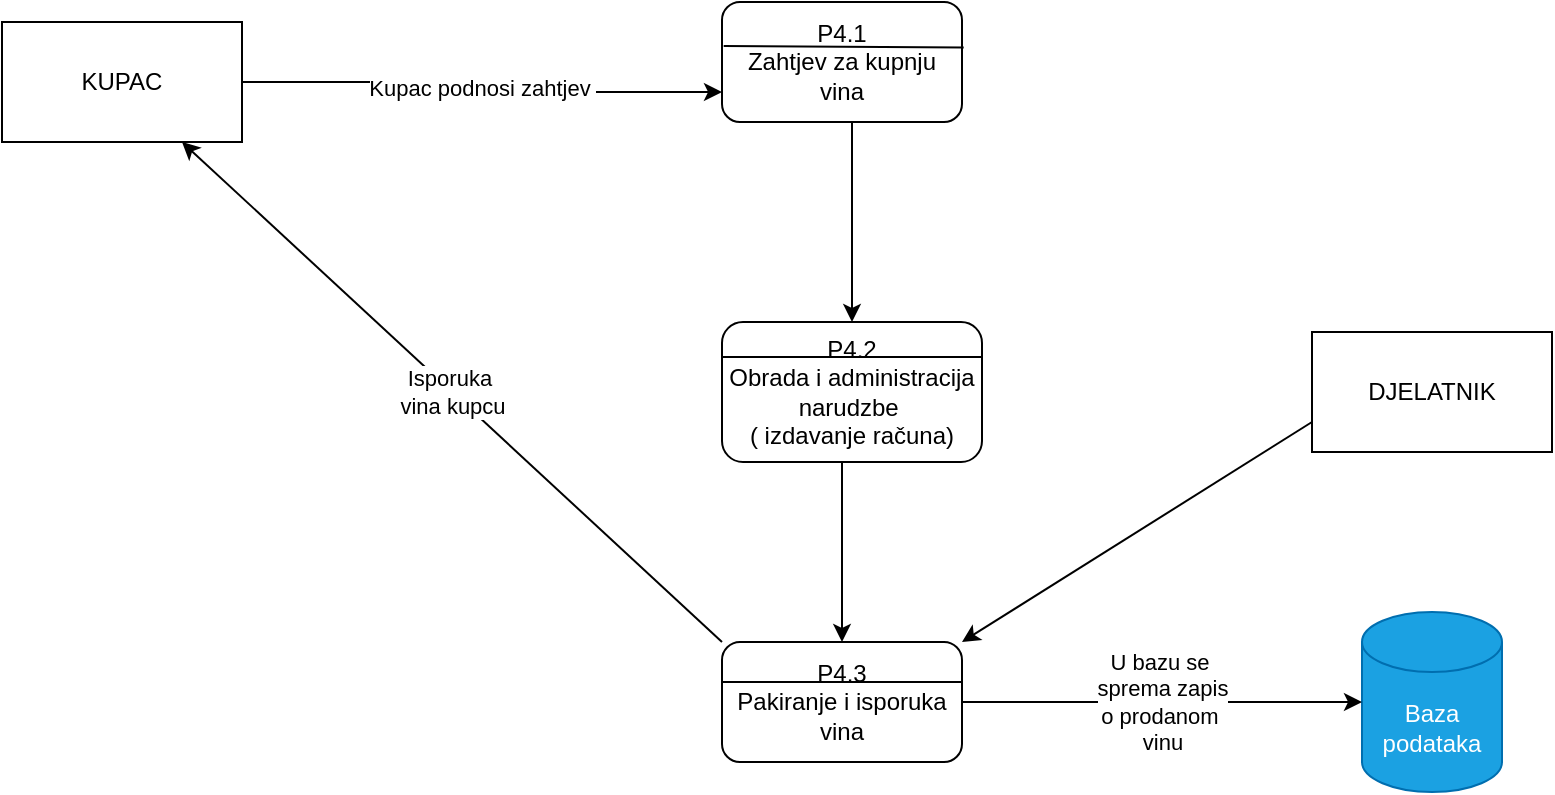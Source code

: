 <mxfile version="27.0.6">
  <diagram name="Page-3" id="9TzZ1uqGF0M_xpFSsuD3">
    <mxGraphModel dx="1042" dy="527" grid="1" gridSize="10" guides="1" tooltips="1" connect="1" arrows="1" fold="1" page="1" pageScale="1" pageWidth="827" pageHeight="1169" math="0" shadow="0">
      <root>
        <mxCell id="0" />
        <mxCell id="1" parent="0" />
        <mxCell id="3syt1zSSwUmMcx6NlKCd-8" value="Kupac podnosi zahtjev&amp;nbsp;" style="edgeStyle=orthogonalEdgeStyle;rounded=0;orthogonalLoop=1;jettySize=auto;html=1;exitX=1;exitY=0.5;exitDx=0;exitDy=0;entryX=0;entryY=0.75;entryDx=0;entryDy=0;" parent="1" source="3syt1zSSwUmMcx6NlKCd-1" target="3syt1zSSwUmMcx6NlKCd-2" edge="1">
          <mxGeometry relative="1" as="geometry" />
        </mxCell>
        <mxCell id="3syt1zSSwUmMcx6NlKCd-1" value="KUPAC" style="rounded=0;whiteSpace=wrap;html=1;" parent="1" vertex="1">
          <mxGeometry x="40" y="50" width="120" height="60" as="geometry" />
        </mxCell>
        <mxCell id="3syt1zSSwUmMcx6NlKCd-14" style="edgeStyle=orthogonalEdgeStyle;rounded=0;orthogonalLoop=1;jettySize=auto;html=1;entryX=0.5;entryY=0;entryDx=0;entryDy=0;" parent="1" source="3syt1zSSwUmMcx6NlKCd-2" target="3syt1zSSwUmMcx6NlKCd-3" edge="1">
          <mxGeometry relative="1" as="geometry">
            <Array as="points">
              <mxPoint x="465" y="140" />
              <mxPoint x="465" y="140" />
            </Array>
          </mxGeometry>
        </mxCell>
        <mxCell id="3syt1zSSwUmMcx6NlKCd-2" value="P4.1&lt;div&gt;Zahtjev za kupnju vina&lt;/div&gt;" style="rounded=1;whiteSpace=wrap;html=1;" parent="1" vertex="1">
          <mxGeometry x="400" y="40" width="120" height="60" as="geometry" />
        </mxCell>
        <mxCell id="epfMJy70rfp5bWERn1Uh-2" style="edgeStyle=orthogonalEdgeStyle;rounded=0;orthogonalLoop=1;jettySize=auto;html=1;exitX=0.5;exitY=1;exitDx=0;exitDy=0;entryX=0.5;entryY=0;entryDx=0;entryDy=0;" parent="1" source="3syt1zSSwUmMcx6NlKCd-3" target="3syt1zSSwUmMcx6NlKCd-5" edge="1">
          <mxGeometry relative="1" as="geometry">
            <Array as="points">
              <mxPoint x="460" y="270" />
            </Array>
          </mxGeometry>
        </mxCell>
        <mxCell id="3syt1zSSwUmMcx6NlKCd-3" value="P4.2&lt;div&gt;&lt;span style=&quot;background-color: transparent; color: light-dark(rgb(0, 0, 0), rgb(255, 255, 255));&quot;&gt;Obrada i administracija narudzbe&amp;nbsp;&lt;/span&gt;&lt;/div&gt;&lt;div&gt;( izdavanje računa)&lt;/div&gt;" style="rounded=1;whiteSpace=wrap;html=1;" parent="1" vertex="1">
          <mxGeometry x="400" y="200" width="130" height="70" as="geometry" />
        </mxCell>
        <mxCell id="3syt1zSSwUmMcx6NlKCd-5" value="P4.3&lt;div&gt;Pakiranje i isporuka vina&lt;/div&gt;" style="rounded=1;whiteSpace=wrap;html=1;" parent="1" vertex="1">
          <mxGeometry x="400" y="360" width="120" height="60" as="geometry" />
        </mxCell>
        <mxCell id="3syt1zSSwUmMcx6NlKCd-6" value="DJELATNIK" style="rounded=0;whiteSpace=wrap;html=1;" parent="1" vertex="1">
          <mxGeometry x="695" y="205" width="120" height="60" as="geometry" />
        </mxCell>
        <mxCell id="3syt1zSSwUmMcx6NlKCd-7" value="Baza podataka" style="shape=cylinder3;whiteSpace=wrap;html=1;boundedLbl=1;backgroundOutline=1;size=15;fillColor=#1ba1e2;fontColor=#ffffff;strokeColor=#006EAF;" parent="1" vertex="1">
          <mxGeometry x="720" y="345" width="70" height="90" as="geometry" />
        </mxCell>
        <mxCell id="3syt1zSSwUmMcx6NlKCd-13" value="Isporuka&amp;nbsp;&lt;div&gt;vina kupcu&lt;/div&gt;" style="endArrow=classic;html=1;rounded=0;exitX=0;exitY=0;exitDx=0;exitDy=0;entryX=0.75;entryY=1;entryDx=0;entryDy=0;" parent="1" source="3syt1zSSwUmMcx6NlKCd-5" target="3syt1zSSwUmMcx6NlKCd-1" edge="1">
          <mxGeometry width="50" height="50" relative="1" as="geometry">
            <mxPoint x="390" y="300" as="sourcePoint" />
            <mxPoint x="440" y="250" as="targetPoint" />
          </mxGeometry>
        </mxCell>
        <mxCell id="3syt1zSSwUmMcx6NlKCd-16" value="U bazu se&amp;nbsp;&lt;div&gt;sprema zapis&lt;/div&gt;&lt;div&gt;o prodanom&amp;nbsp;&lt;/div&gt;&lt;div&gt;vinu&lt;/div&gt;" style="endArrow=classic;html=1;rounded=0;exitX=1;exitY=0.5;exitDx=0;exitDy=0;entryX=0;entryY=0.5;entryDx=0;entryDy=0;entryPerimeter=0;" parent="1" source="3syt1zSSwUmMcx6NlKCd-5" target="3syt1zSSwUmMcx6NlKCd-7" edge="1">
          <mxGeometry width="50" height="50" relative="1" as="geometry">
            <mxPoint x="390" y="300" as="sourcePoint" />
            <mxPoint x="440" y="250" as="targetPoint" />
            <Array as="points">
              <mxPoint x="550" y="390" />
            </Array>
          </mxGeometry>
        </mxCell>
        <mxCell id="3syt1zSSwUmMcx6NlKCd-26" value="" style="endArrow=classic;html=1;rounded=0;exitX=0;exitY=0.75;exitDx=0;exitDy=0;entryX=1;entryY=0;entryDx=0;entryDy=0;" parent="1" source="3syt1zSSwUmMcx6NlKCd-6" target="3syt1zSSwUmMcx6NlKCd-5" edge="1">
          <mxGeometry width="50" height="50" relative="1" as="geometry">
            <mxPoint x="390" y="300" as="sourcePoint" />
            <mxPoint x="530" y="250" as="targetPoint" />
            <Array as="points" />
          </mxGeometry>
        </mxCell>
        <mxCell id="j-RS9Aa45aK4MeALnXSv-2" value="" style="endArrow=none;html=1;rounded=0;exitX=0.007;exitY=0.367;exitDx=0;exitDy=0;exitPerimeter=0;entryX=1.007;entryY=0.38;entryDx=0;entryDy=0;entryPerimeter=0;elbow=vertical;" parent="1" source="3syt1zSSwUmMcx6NlKCd-2" target="3syt1zSSwUmMcx6NlKCd-2" edge="1">
          <mxGeometry width="50" height="50" relative="1" as="geometry">
            <mxPoint x="380" y="320" as="sourcePoint" />
            <mxPoint x="430" y="270" as="targetPoint" />
          </mxGeometry>
        </mxCell>
        <mxCell id="j-RS9Aa45aK4MeALnXSv-3" value="" style="endArrow=none;html=1;rounded=0;exitX=0;exitY=0.25;exitDx=0;exitDy=0;entryX=1;entryY=0.25;entryDx=0;entryDy=0;" parent="1" source="3syt1zSSwUmMcx6NlKCd-3" target="3syt1zSSwUmMcx6NlKCd-3" edge="1">
          <mxGeometry width="50" height="50" relative="1" as="geometry">
            <mxPoint x="380" y="320" as="sourcePoint" />
            <mxPoint x="430" y="270" as="targetPoint" />
          </mxGeometry>
        </mxCell>
        <mxCell id="j-RS9Aa45aK4MeALnXSv-8" value="" style="endArrow=none;html=1;rounded=0;exitX=0;exitY=0.5;exitDx=0;exitDy=0;entryX=1;entryY=0.5;entryDx=0;entryDy=0;" parent="1" edge="1">
          <mxGeometry width="50" height="50" relative="1" as="geometry">
            <mxPoint x="400" y="380" as="sourcePoint" />
            <mxPoint x="520" y="380" as="targetPoint" />
          </mxGeometry>
        </mxCell>
      </root>
    </mxGraphModel>
  </diagram>
</mxfile>

